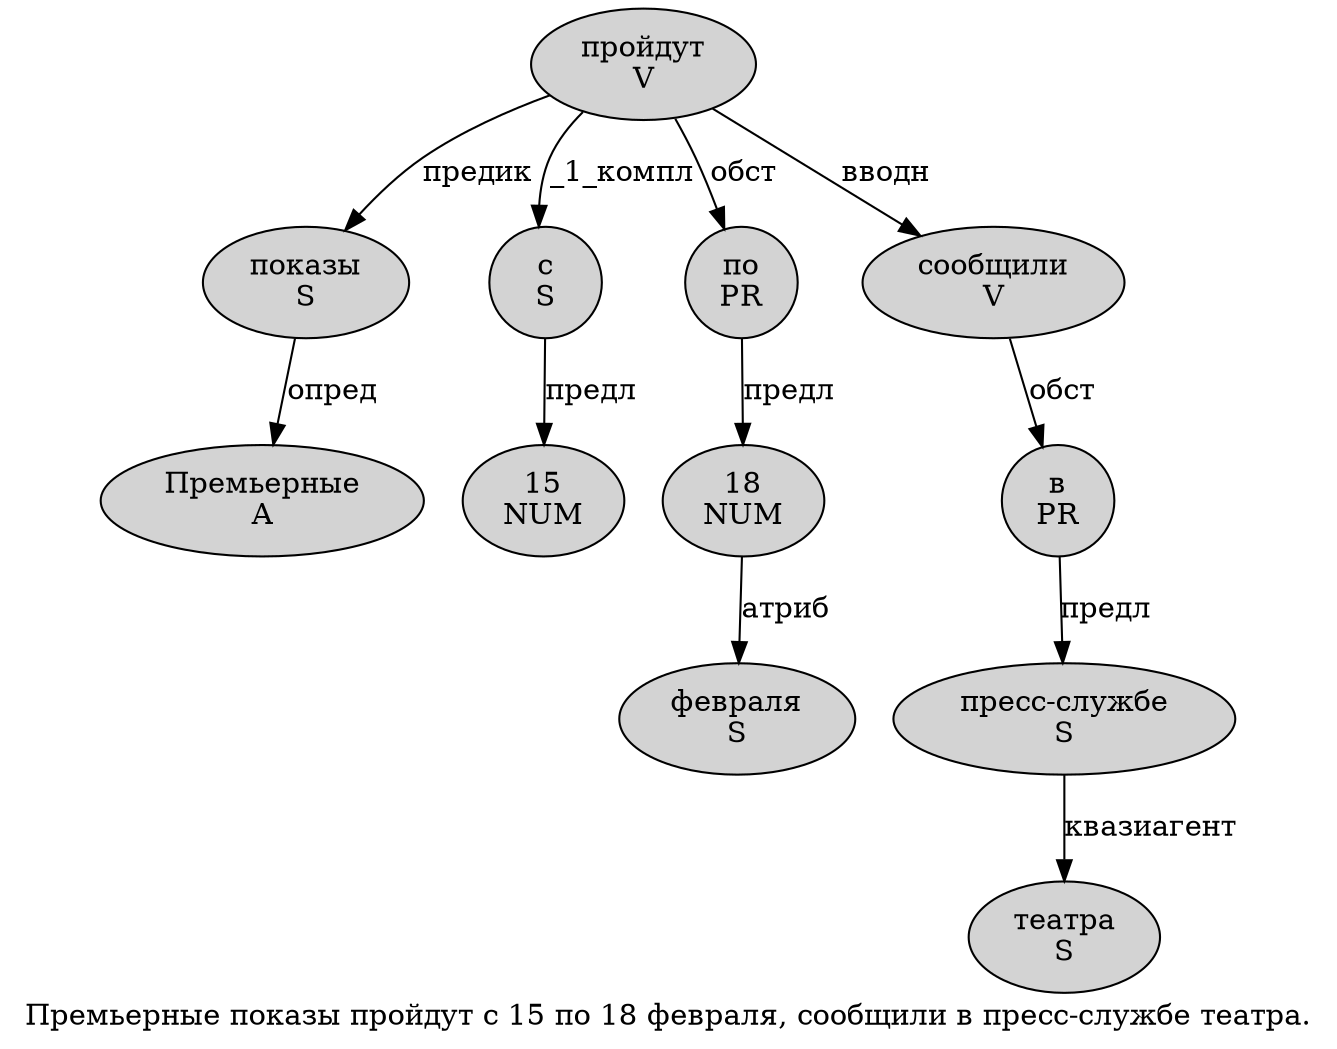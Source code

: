 digraph SENTENCE_838 {
	graph [label="Премьерные показы пройдут с 15 по 18 февраля, сообщили в пресс-службе театра."]
	node [style=filled]
		0 [label="Премьерные
A" color="" fillcolor=lightgray penwidth=1 shape=ellipse]
		1 [label="показы
S" color="" fillcolor=lightgray penwidth=1 shape=ellipse]
		2 [label="пройдут
V" color="" fillcolor=lightgray penwidth=1 shape=ellipse]
		3 [label="с
S" color="" fillcolor=lightgray penwidth=1 shape=ellipse]
		4 [label="15
NUM" color="" fillcolor=lightgray penwidth=1 shape=ellipse]
		5 [label="по
PR" color="" fillcolor=lightgray penwidth=1 shape=ellipse]
		6 [label="18
NUM" color="" fillcolor=lightgray penwidth=1 shape=ellipse]
		7 [label="февраля
S" color="" fillcolor=lightgray penwidth=1 shape=ellipse]
		9 [label="сообщили
V" color="" fillcolor=lightgray penwidth=1 shape=ellipse]
		10 [label="в
PR" color="" fillcolor=lightgray penwidth=1 shape=ellipse]
		11 [label="пресс-службе
S" color="" fillcolor=lightgray penwidth=1 shape=ellipse]
		12 [label="театра
S" color="" fillcolor=lightgray penwidth=1 shape=ellipse]
			9 -> 10 [label="обст"]
			5 -> 6 [label="предл"]
			3 -> 4 [label="предл"]
			1 -> 0 [label="опред"]
			11 -> 12 [label="квазиагент"]
			6 -> 7 [label="атриб"]
			2 -> 1 [label="предик"]
			2 -> 3 [label="_1_компл"]
			2 -> 5 [label="обст"]
			2 -> 9 [label="вводн"]
			10 -> 11 [label="предл"]
}